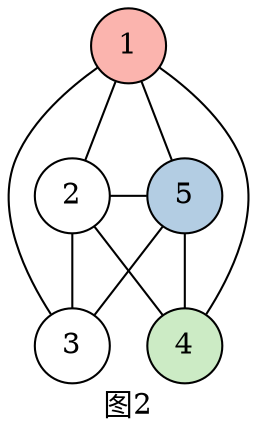 graph g {
    label="图2";
    compound=true;
    node[shape=circle];
    1--{2,5};
    2--5;
        {
            rank="same";
            2,5;
        }
    {2,5}--3;
    5--4;
    2--4;
    1--{3,4};
    {
        rank="min";
        1;
    }
    1[style=filled fillcolor="/pastel19/1"]
    5[style=filled fillcolor="/pastel19/2"]
    4[style=filled fillcolor="/pastel19/3"]
}
